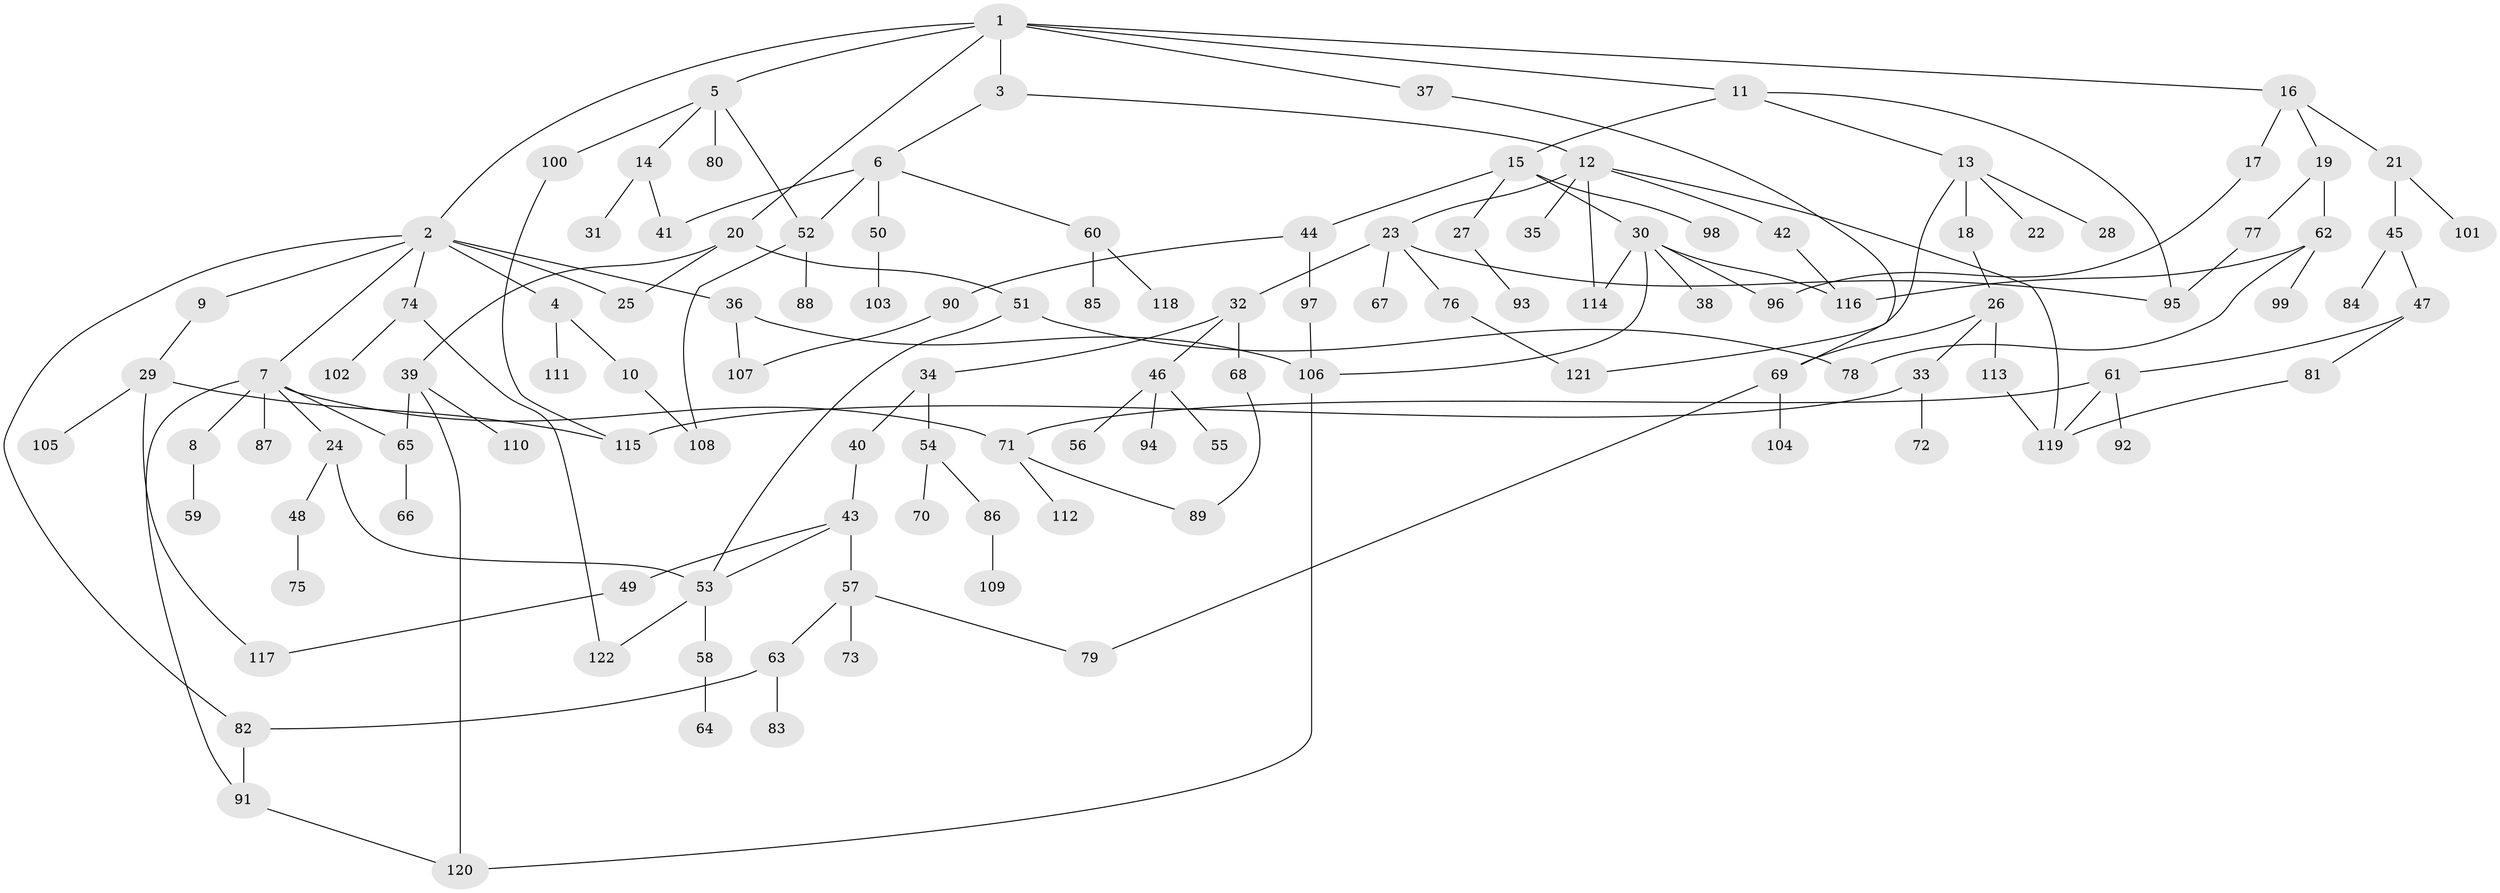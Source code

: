 // Generated by graph-tools (version 1.1) at 2025/41/03/09/25 04:41:04]
// undirected, 122 vertices, 154 edges
graph export_dot {
graph [start="1"]
  node [color=gray90,style=filled];
  1;
  2;
  3;
  4;
  5;
  6;
  7;
  8;
  9;
  10;
  11;
  12;
  13;
  14;
  15;
  16;
  17;
  18;
  19;
  20;
  21;
  22;
  23;
  24;
  25;
  26;
  27;
  28;
  29;
  30;
  31;
  32;
  33;
  34;
  35;
  36;
  37;
  38;
  39;
  40;
  41;
  42;
  43;
  44;
  45;
  46;
  47;
  48;
  49;
  50;
  51;
  52;
  53;
  54;
  55;
  56;
  57;
  58;
  59;
  60;
  61;
  62;
  63;
  64;
  65;
  66;
  67;
  68;
  69;
  70;
  71;
  72;
  73;
  74;
  75;
  76;
  77;
  78;
  79;
  80;
  81;
  82;
  83;
  84;
  85;
  86;
  87;
  88;
  89;
  90;
  91;
  92;
  93;
  94;
  95;
  96;
  97;
  98;
  99;
  100;
  101;
  102;
  103;
  104;
  105;
  106;
  107;
  108;
  109;
  110;
  111;
  112;
  113;
  114;
  115;
  116;
  117;
  118;
  119;
  120;
  121;
  122;
  1 -- 2;
  1 -- 3;
  1 -- 5;
  1 -- 11;
  1 -- 16;
  1 -- 20;
  1 -- 37;
  2 -- 4;
  2 -- 7;
  2 -- 9;
  2 -- 36;
  2 -- 74;
  2 -- 82;
  2 -- 25;
  3 -- 6;
  3 -- 12;
  4 -- 10;
  4 -- 111;
  5 -- 14;
  5 -- 52;
  5 -- 80;
  5 -- 100;
  6 -- 41;
  6 -- 50;
  6 -- 60;
  6 -- 52;
  7 -- 8;
  7 -- 24;
  7 -- 65;
  7 -- 87;
  7 -- 91;
  7 -- 71;
  8 -- 59;
  9 -- 29;
  10 -- 108;
  11 -- 13;
  11 -- 15;
  11 -- 95;
  12 -- 23;
  12 -- 35;
  12 -- 42;
  12 -- 114;
  12 -- 119;
  13 -- 18;
  13 -- 22;
  13 -- 28;
  13 -- 121;
  14 -- 31;
  14 -- 41;
  15 -- 27;
  15 -- 30;
  15 -- 44;
  15 -- 98;
  16 -- 17;
  16 -- 19;
  16 -- 21;
  17 -- 96;
  18 -- 26;
  19 -- 62;
  19 -- 77;
  20 -- 25;
  20 -- 39;
  20 -- 51;
  21 -- 45;
  21 -- 101;
  23 -- 32;
  23 -- 67;
  23 -- 76;
  23 -- 95;
  24 -- 48;
  24 -- 53;
  26 -- 33;
  26 -- 113;
  26 -- 69;
  27 -- 93;
  29 -- 105;
  29 -- 117;
  29 -- 115;
  30 -- 38;
  30 -- 116;
  30 -- 114;
  30 -- 96;
  30 -- 106;
  32 -- 34;
  32 -- 46;
  32 -- 68;
  33 -- 72;
  33 -- 115;
  34 -- 40;
  34 -- 54;
  36 -- 106;
  36 -- 107;
  37 -- 69;
  39 -- 110;
  39 -- 120;
  39 -- 65;
  40 -- 43;
  42 -- 116;
  43 -- 49;
  43 -- 57;
  43 -- 53;
  44 -- 90;
  44 -- 97;
  45 -- 47;
  45 -- 84;
  46 -- 55;
  46 -- 56;
  46 -- 94;
  47 -- 61;
  47 -- 81;
  48 -- 75;
  49 -- 117;
  50 -- 103;
  51 -- 53;
  51 -- 78;
  52 -- 88;
  52 -- 108;
  53 -- 58;
  53 -- 122;
  54 -- 70;
  54 -- 86;
  57 -- 63;
  57 -- 73;
  57 -- 79;
  58 -- 64;
  60 -- 85;
  60 -- 118;
  61 -- 71;
  61 -- 92;
  61 -- 119;
  62 -- 78;
  62 -- 99;
  62 -- 116;
  63 -- 83;
  63 -- 82;
  65 -- 66;
  68 -- 89;
  69 -- 79;
  69 -- 104;
  71 -- 89;
  71 -- 112;
  74 -- 102;
  74 -- 122;
  76 -- 121;
  77 -- 95;
  81 -- 119;
  82 -- 91;
  86 -- 109;
  90 -- 107;
  91 -- 120;
  97 -- 106;
  100 -- 115;
  106 -- 120;
  113 -- 119;
}
